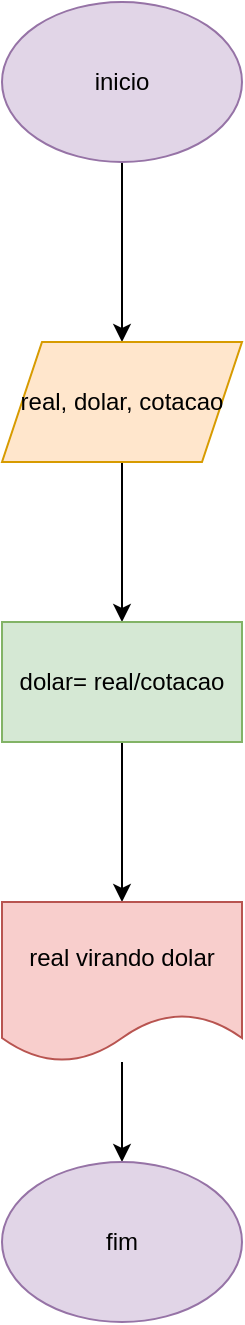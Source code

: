 <mxfile version="21.1.2" type="device">
  <diagram name="Página-1" id="HpxVkagBGoYTqfylf1OI">
    <mxGraphModel dx="794" dy="470" grid="1" gridSize="10" guides="1" tooltips="1" connect="1" arrows="1" fold="1" page="1" pageScale="1" pageWidth="827" pageHeight="1169" math="0" shadow="0">
      <root>
        <mxCell id="0" />
        <mxCell id="1" parent="0" />
        <mxCell id="f1_Tublgd0NbLs64rhsr-3" value="" style="edgeStyle=orthogonalEdgeStyle;rounded=0;orthogonalLoop=1;jettySize=auto;html=1;" edge="1" parent="1" source="f1_Tublgd0NbLs64rhsr-1" target="f1_Tublgd0NbLs64rhsr-2">
          <mxGeometry relative="1" as="geometry" />
        </mxCell>
        <mxCell id="f1_Tublgd0NbLs64rhsr-1" value="inicio" style="ellipse;whiteSpace=wrap;html=1;fillColor=#e1d5e7;strokeColor=#9673a6;" vertex="1" parent="1">
          <mxGeometry x="354" y="60" width="120" height="80" as="geometry" />
        </mxCell>
        <mxCell id="f1_Tublgd0NbLs64rhsr-5" value="" style="edgeStyle=orthogonalEdgeStyle;rounded=0;orthogonalLoop=1;jettySize=auto;html=1;" edge="1" parent="1" source="f1_Tublgd0NbLs64rhsr-2" target="f1_Tublgd0NbLs64rhsr-4">
          <mxGeometry relative="1" as="geometry" />
        </mxCell>
        <mxCell id="f1_Tublgd0NbLs64rhsr-2" value="real, dolar, cotacao" style="shape=parallelogram;perimeter=parallelogramPerimeter;whiteSpace=wrap;html=1;fixedSize=1;fillColor=#ffe6cc;strokeColor=#d79b00;" vertex="1" parent="1">
          <mxGeometry x="354" y="230" width="120" height="60" as="geometry" />
        </mxCell>
        <mxCell id="f1_Tublgd0NbLs64rhsr-7" value="" style="edgeStyle=orthogonalEdgeStyle;rounded=0;orthogonalLoop=1;jettySize=auto;html=1;" edge="1" parent="1" source="f1_Tublgd0NbLs64rhsr-4">
          <mxGeometry relative="1" as="geometry">
            <mxPoint x="414" y="510" as="targetPoint" />
          </mxGeometry>
        </mxCell>
        <mxCell id="f1_Tublgd0NbLs64rhsr-4" value="dolar= real/cotacao" style="whiteSpace=wrap;html=1;fillColor=#d5e8d4;strokeColor=#82b366;" vertex="1" parent="1">
          <mxGeometry x="354" y="370" width="120" height="60" as="geometry" />
        </mxCell>
        <mxCell id="f1_Tublgd0NbLs64rhsr-14" value="" style="edgeStyle=orthogonalEdgeStyle;rounded=0;orthogonalLoop=1;jettySize=auto;html=1;" edge="1" parent="1" source="f1_Tublgd0NbLs64rhsr-8" target="f1_Tublgd0NbLs64rhsr-12">
          <mxGeometry relative="1" as="geometry" />
        </mxCell>
        <mxCell id="f1_Tublgd0NbLs64rhsr-8" value="real virando dolar" style="shape=document;whiteSpace=wrap;html=1;boundedLbl=1;fillColor=#f8cecc;strokeColor=#b85450;" vertex="1" parent="1">
          <mxGeometry x="354" y="510" width="120" height="80" as="geometry" />
        </mxCell>
        <mxCell id="f1_Tublgd0NbLs64rhsr-12" value="fim" style="ellipse;whiteSpace=wrap;html=1;fillColor=#e1d5e7;strokeColor=#9673a6;" vertex="1" parent="1">
          <mxGeometry x="354" y="640" width="120" height="80" as="geometry" />
        </mxCell>
      </root>
    </mxGraphModel>
  </diagram>
</mxfile>
